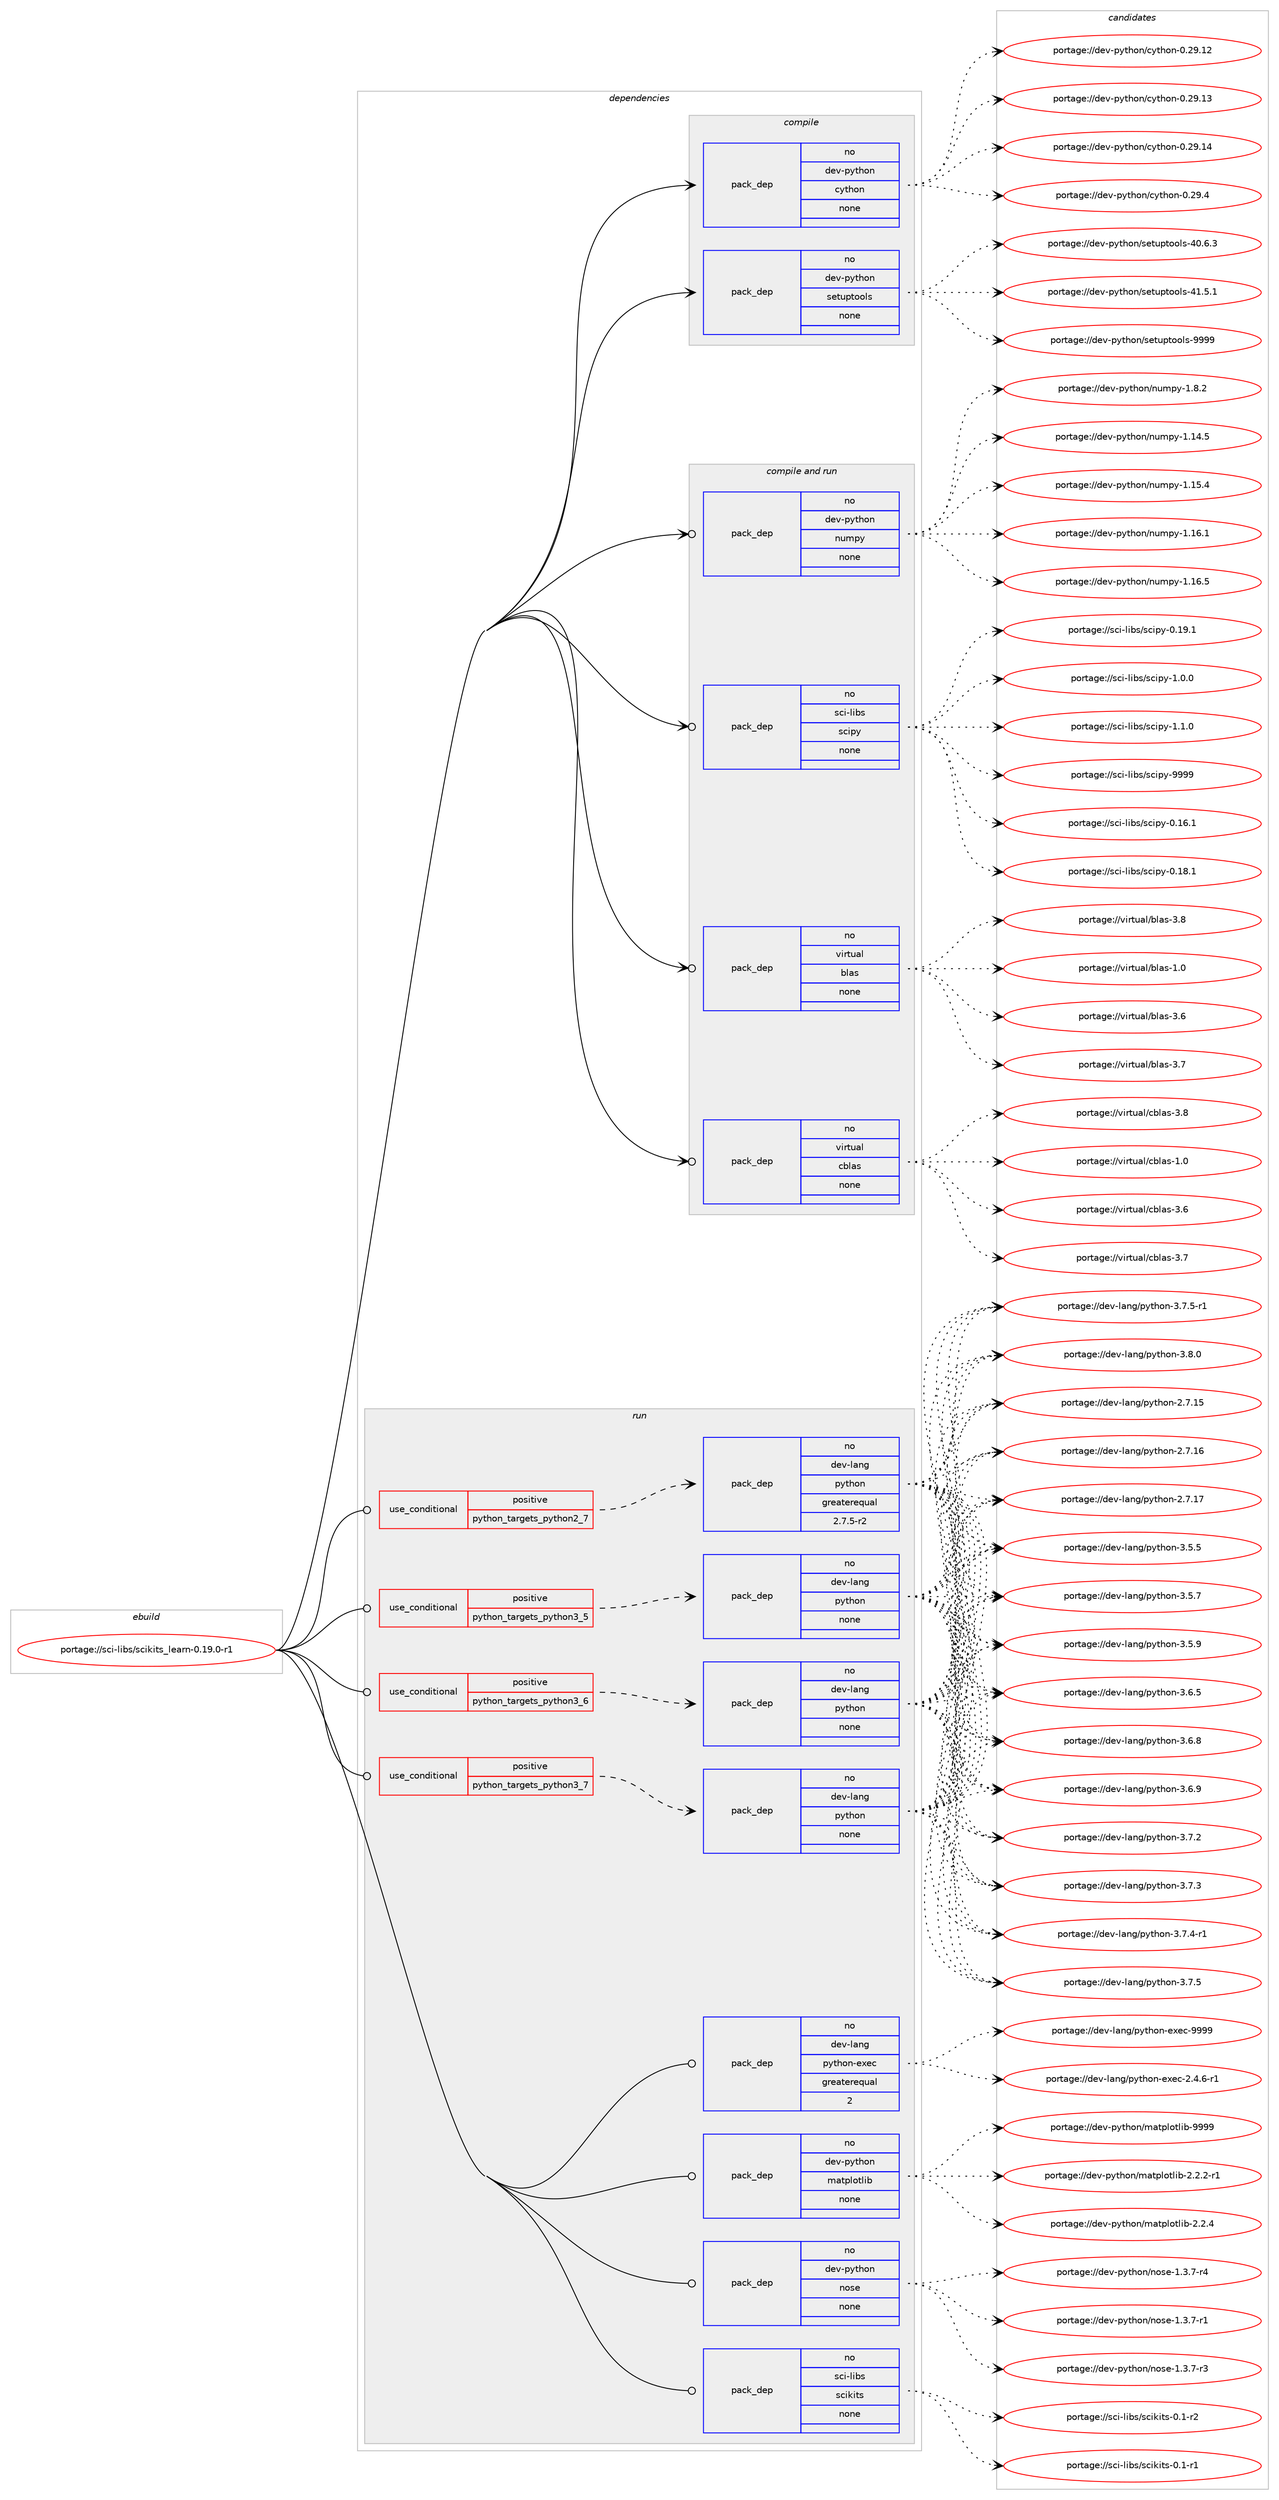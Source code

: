 digraph prolog {

# *************
# Graph options
# *************

newrank=true;
concentrate=true;
compound=true;
graph [rankdir=LR,fontname=Helvetica,fontsize=10,ranksep=1.5];#, ranksep=2.5, nodesep=0.2];
edge  [arrowhead=vee];
node  [fontname=Helvetica,fontsize=10];

# **********
# The ebuild
# **********

subgraph cluster_leftcol {
color=gray;
rank=same;
label=<<i>ebuild</i>>;
id [label="portage://sci-libs/scikits_learn-0.19.0-r1", color=red, width=4, href="../sci-libs/scikits_learn-0.19.0-r1.svg"];
}

# ****************
# The dependencies
# ****************

subgraph cluster_midcol {
color=gray;
label=<<i>dependencies</i>>;
subgraph cluster_compile {
fillcolor="#eeeeee";
style=filled;
label=<<i>compile</i>>;
subgraph pack288707 {
dependency392569 [label=<<TABLE BORDER="0" CELLBORDER="1" CELLSPACING="0" CELLPADDING="4" WIDTH="220"><TR><TD ROWSPAN="6" CELLPADDING="30">pack_dep</TD></TR><TR><TD WIDTH="110">no</TD></TR><TR><TD>dev-python</TD></TR><TR><TD>cython</TD></TR><TR><TD>none</TD></TR><TR><TD></TD></TR></TABLE>>, shape=none, color=blue];
}
id:e -> dependency392569:w [weight=20,style="solid",arrowhead="vee"];
subgraph pack288708 {
dependency392570 [label=<<TABLE BORDER="0" CELLBORDER="1" CELLSPACING="0" CELLPADDING="4" WIDTH="220"><TR><TD ROWSPAN="6" CELLPADDING="30">pack_dep</TD></TR><TR><TD WIDTH="110">no</TD></TR><TR><TD>dev-python</TD></TR><TR><TD>setuptools</TD></TR><TR><TD>none</TD></TR><TR><TD></TD></TR></TABLE>>, shape=none, color=blue];
}
id:e -> dependency392570:w [weight=20,style="solid",arrowhead="vee"];
}
subgraph cluster_compileandrun {
fillcolor="#eeeeee";
style=filled;
label=<<i>compile and run</i>>;
subgraph pack288709 {
dependency392571 [label=<<TABLE BORDER="0" CELLBORDER="1" CELLSPACING="0" CELLPADDING="4" WIDTH="220"><TR><TD ROWSPAN="6" CELLPADDING="30">pack_dep</TD></TR><TR><TD WIDTH="110">no</TD></TR><TR><TD>dev-python</TD></TR><TR><TD>numpy</TD></TR><TR><TD>none</TD></TR><TR><TD></TD></TR></TABLE>>, shape=none, color=blue];
}
id:e -> dependency392571:w [weight=20,style="solid",arrowhead="odotvee"];
subgraph pack288710 {
dependency392572 [label=<<TABLE BORDER="0" CELLBORDER="1" CELLSPACING="0" CELLPADDING="4" WIDTH="220"><TR><TD ROWSPAN="6" CELLPADDING="30">pack_dep</TD></TR><TR><TD WIDTH="110">no</TD></TR><TR><TD>sci-libs</TD></TR><TR><TD>scipy</TD></TR><TR><TD>none</TD></TR><TR><TD></TD></TR></TABLE>>, shape=none, color=blue];
}
id:e -> dependency392572:w [weight=20,style="solid",arrowhead="odotvee"];
subgraph pack288711 {
dependency392573 [label=<<TABLE BORDER="0" CELLBORDER="1" CELLSPACING="0" CELLPADDING="4" WIDTH="220"><TR><TD ROWSPAN="6" CELLPADDING="30">pack_dep</TD></TR><TR><TD WIDTH="110">no</TD></TR><TR><TD>virtual</TD></TR><TR><TD>blas</TD></TR><TR><TD>none</TD></TR><TR><TD></TD></TR></TABLE>>, shape=none, color=blue];
}
id:e -> dependency392573:w [weight=20,style="solid",arrowhead="odotvee"];
subgraph pack288712 {
dependency392574 [label=<<TABLE BORDER="0" CELLBORDER="1" CELLSPACING="0" CELLPADDING="4" WIDTH="220"><TR><TD ROWSPAN="6" CELLPADDING="30">pack_dep</TD></TR><TR><TD WIDTH="110">no</TD></TR><TR><TD>virtual</TD></TR><TR><TD>cblas</TD></TR><TR><TD>none</TD></TR><TR><TD></TD></TR></TABLE>>, shape=none, color=blue];
}
id:e -> dependency392574:w [weight=20,style="solid",arrowhead="odotvee"];
}
subgraph cluster_run {
fillcolor="#eeeeee";
style=filled;
label=<<i>run</i>>;
subgraph cond97191 {
dependency392575 [label=<<TABLE BORDER="0" CELLBORDER="1" CELLSPACING="0" CELLPADDING="4"><TR><TD ROWSPAN="3" CELLPADDING="10">use_conditional</TD></TR><TR><TD>positive</TD></TR><TR><TD>python_targets_python2_7</TD></TR></TABLE>>, shape=none, color=red];
subgraph pack288713 {
dependency392576 [label=<<TABLE BORDER="0" CELLBORDER="1" CELLSPACING="0" CELLPADDING="4" WIDTH="220"><TR><TD ROWSPAN="6" CELLPADDING="30">pack_dep</TD></TR><TR><TD WIDTH="110">no</TD></TR><TR><TD>dev-lang</TD></TR><TR><TD>python</TD></TR><TR><TD>greaterequal</TD></TR><TR><TD>2.7.5-r2</TD></TR></TABLE>>, shape=none, color=blue];
}
dependency392575:e -> dependency392576:w [weight=20,style="dashed",arrowhead="vee"];
}
id:e -> dependency392575:w [weight=20,style="solid",arrowhead="odot"];
subgraph cond97192 {
dependency392577 [label=<<TABLE BORDER="0" CELLBORDER="1" CELLSPACING="0" CELLPADDING="4"><TR><TD ROWSPAN="3" CELLPADDING="10">use_conditional</TD></TR><TR><TD>positive</TD></TR><TR><TD>python_targets_python3_5</TD></TR></TABLE>>, shape=none, color=red];
subgraph pack288714 {
dependency392578 [label=<<TABLE BORDER="0" CELLBORDER="1" CELLSPACING="0" CELLPADDING="4" WIDTH="220"><TR><TD ROWSPAN="6" CELLPADDING="30">pack_dep</TD></TR><TR><TD WIDTH="110">no</TD></TR><TR><TD>dev-lang</TD></TR><TR><TD>python</TD></TR><TR><TD>none</TD></TR><TR><TD></TD></TR></TABLE>>, shape=none, color=blue];
}
dependency392577:e -> dependency392578:w [weight=20,style="dashed",arrowhead="vee"];
}
id:e -> dependency392577:w [weight=20,style="solid",arrowhead="odot"];
subgraph cond97193 {
dependency392579 [label=<<TABLE BORDER="0" CELLBORDER="1" CELLSPACING="0" CELLPADDING="4"><TR><TD ROWSPAN="3" CELLPADDING="10">use_conditional</TD></TR><TR><TD>positive</TD></TR><TR><TD>python_targets_python3_6</TD></TR></TABLE>>, shape=none, color=red];
subgraph pack288715 {
dependency392580 [label=<<TABLE BORDER="0" CELLBORDER="1" CELLSPACING="0" CELLPADDING="4" WIDTH="220"><TR><TD ROWSPAN="6" CELLPADDING="30">pack_dep</TD></TR><TR><TD WIDTH="110">no</TD></TR><TR><TD>dev-lang</TD></TR><TR><TD>python</TD></TR><TR><TD>none</TD></TR><TR><TD></TD></TR></TABLE>>, shape=none, color=blue];
}
dependency392579:e -> dependency392580:w [weight=20,style="dashed",arrowhead="vee"];
}
id:e -> dependency392579:w [weight=20,style="solid",arrowhead="odot"];
subgraph cond97194 {
dependency392581 [label=<<TABLE BORDER="0" CELLBORDER="1" CELLSPACING="0" CELLPADDING="4"><TR><TD ROWSPAN="3" CELLPADDING="10">use_conditional</TD></TR><TR><TD>positive</TD></TR><TR><TD>python_targets_python3_7</TD></TR></TABLE>>, shape=none, color=red];
subgraph pack288716 {
dependency392582 [label=<<TABLE BORDER="0" CELLBORDER="1" CELLSPACING="0" CELLPADDING="4" WIDTH="220"><TR><TD ROWSPAN="6" CELLPADDING="30">pack_dep</TD></TR><TR><TD WIDTH="110">no</TD></TR><TR><TD>dev-lang</TD></TR><TR><TD>python</TD></TR><TR><TD>none</TD></TR><TR><TD></TD></TR></TABLE>>, shape=none, color=blue];
}
dependency392581:e -> dependency392582:w [weight=20,style="dashed",arrowhead="vee"];
}
id:e -> dependency392581:w [weight=20,style="solid",arrowhead="odot"];
subgraph pack288717 {
dependency392583 [label=<<TABLE BORDER="0" CELLBORDER="1" CELLSPACING="0" CELLPADDING="4" WIDTH="220"><TR><TD ROWSPAN="6" CELLPADDING="30">pack_dep</TD></TR><TR><TD WIDTH="110">no</TD></TR><TR><TD>dev-lang</TD></TR><TR><TD>python-exec</TD></TR><TR><TD>greaterequal</TD></TR><TR><TD>2</TD></TR></TABLE>>, shape=none, color=blue];
}
id:e -> dependency392583:w [weight=20,style="solid",arrowhead="odot"];
subgraph pack288718 {
dependency392584 [label=<<TABLE BORDER="0" CELLBORDER="1" CELLSPACING="0" CELLPADDING="4" WIDTH="220"><TR><TD ROWSPAN="6" CELLPADDING="30">pack_dep</TD></TR><TR><TD WIDTH="110">no</TD></TR><TR><TD>dev-python</TD></TR><TR><TD>matplotlib</TD></TR><TR><TD>none</TD></TR><TR><TD></TD></TR></TABLE>>, shape=none, color=blue];
}
id:e -> dependency392584:w [weight=20,style="solid",arrowhead="odot"];
subgraph pack288719 {
dependency392585 [label=<<TABLE BORDER="0" CELLBORDER="1" CELLSPACING="0" CELLPADDING="4" WIDTH="220"><TR><TD ROWSPAN="6" CELLPADDING="30">pack_dep</TD></TR><TR><TD WIDTH="110">no</TD></TR><TR><TD>dev-python</TD></TR><TR><TD>nose</TD></TR><TR><TD>none</TD></TR><TR><TD></TD></TR></TABLE>>, shape=none, color=blue];
}
id:e -> dependency392585:w [weight=20,style="solid",arrowhead="odot"];
subgraph pack288720 {
dependency392586 [label=<<TABLE BORDER="0" CELLBORDER="1" CELLSPACING="0" CELLPADDING="4" WIDTH="220"><TR><TD ROWSPAN="6" CELLPADDING="30">pack_dep</TD></TR><TR><TD WIDTH="110">no</TD></TR><TR><TD>sci-libs</TD></TR><TR><TD>scikits</TD></TR><TR><TD>none</TD></TR><TR><TD></TD></TR></TABLE>>, shape=none, color=blue];
}
id:e -> dependency392586:w [weight=20,style="solid",arrowhead="odot"];
}
}

# **************
# The candidates
# **************

subgraph cluster_choices {
rank=same;
color=gray;
label=<<i>candidates</i>>;

subgraph choice288707 {
color=black;
nodesep=1;
choiceportage1001011184511212111610411111047991211161041111104548465057464950 [label="portage://dev-python/cython-0.29.12", color=red, width=4,href="../dev-python/cython-0.29.12.svg"];
choiceportage1001011184511212111610411111047991211161041111104548465057464951 [label="portage://dev-python/cython-0.29.13", color=red, width=4,href="../dev-python/cython-0.29.13.svg"];
choiceportage1001011184511212111610411111047991211161041111104548465057464952 [label="portage://dev-python/cython-0.29.14", color=red, width=4,href="../dev-python/cython-0.29.14.svg"];
choiceportage10010111845112121116104111110479912111610411111045484650574652 [label="portage://dev-python/cython-0.29.4", color=red, width=4,href="../dev-python/cython-0.29.4.svg"];
dependency392569:e -> choiceportage1001011184511212111610411111047991211161041111104548465057464950:w [style=dotted,weight="100"];
dependency392569:e -> choiceportage1001011184511212111610411111047991211161041111104548465057464951:w [style=dotted,weight="100"];
dependency392569:e -> choiceportage1001011184511212111610411111047991211161041111104548465057464952:w [style=dotted,weight="100"];
dependency392569:e -> choiceportage10010111845112121116104111110479912111610411111045484650574652:w [style=dotted,weight="100"];
}
subgraph choice288708 {
color=black;
nodesep=1;
choiceportage100101118451121211161041111104711510111611711211611111110811545524846544651 [label="portage://dev-python/setuptools-40.6.3", color=red, width=4,href="../dev-python/setuptools-40.6.3.svg"];
choiceportage100101118451121211161041111104711510111611711211611111110811545524946534649 [label="portage://dev-python/setuptools-41.5.1", color=red, width=4,href="../dev-python/setuptools-41.5.1.svg"];
choiceportage10010111845112121116104111110471151011161171121161111111081154557575757 [label="portage://dev-python/setuptools-9999", color=red, width=4,href="../dev-python/setuptools-9999.svg"];
dependency392570:e -> choiceportage100101118451121211161041111104711510111611711211611111110811545524846544651:w [style=dotted,weight="100"];
dependency392570:e -> choiceportage100101118451121211161041111104711510111611711211611111110811545524946534649:w [style=dotted,weight="100"];
dependency392570:e -> choiceportage10010111845112121116104111110471151011161171121161111111081154557575757:w [style=dotted,weight="100"];
}
subgraph choice288709 {
color=black;
nodesep=1;
choiceportage100101118451121211161041111104711011710911212145494649524653 [label="portage://dev-python/numpy-1.14.5", color=red, width=4,href="../dev-python/numpy-1.14.5.svg"];
choiceportage100101118451121211161041111104711011710911212145494649534652 [label="portage://dev-python/numpy-1.15.4", color=red, width=4,href="../dev-python/numpy-1.15.4.svg"];
choiceportage100101118451121211161041111104711011710911212145494649544649 [label="portage://dev-python/numpy-1.16.1", color=red, width=4,href="../dev-python/numpy-1.16.1.svg"];
choiceportage100101118451121211161041111104711011710911212145494649544653 [label="portage://dev-python/numpy-1.16.5", color=red, width=4,href="../dev-python/numpy-1.16.5.svg"];
choiceportage1001011184511212111610411111047110117109112121454946564650 [label="portage://dev-python/numpy-1.8.2", color=red, width=4,href="../dev-python/numpy-1.8.2.svg"];
dependency392571:e -> choiceportage100101118451121211161041111104711011710911212145494649524653:w [style=dotted,weight="100"];
dependency392571:e -> choiceportage100101118451121211161041111104711011710911212145494649534652:w [style=dotted,weight="100"];
dependency392571:e -> choiceportage100101118451121211161041111104711011710911212145494649544649:w [style=dotted,weight="100"];
dependency392571:e -> choiceportage100101118451121211161041111104711011710911212145494649544653:w [style=dotted,weight="100"];
dependency392571:e -> choiceportage1001011184511212111610411111047110117109112121454946564650:w [style=dotted,weight="100"];
}
subgraph choice288710 {
color=black;
nodesep=1;
choiceportage115991054510810598115471159910511212145484649544649 [label="portage://sci-libs/scipy-0.16.1", color=red, width=4,href="../sci-libs/scipy-0.16.1.svg"];
choiceportage115991054510810598115471159910511212145484649564649 [label="portage://sci-libs/scipy-0.18.1", color=red, width=4,href="../sci-libs/scipy-0.18.1.svg"];
choiceportage115991054510810598115471159910511212145484649574649 [label="portage://sci-libs/scipy-0.19.1", color=red, width=4,href="../sci-libs/scipy-0.19.1.svg"];
choiceportage1159910545108105981154711599105112121454946484648 [label="portage://sci-libs/scipy-1.0.0", color=red, width=4,href="../sci-libs/scipy-1.0.0.svg"];
choiceportage1159910545108105981154711599105112121454946494648 [label="portage://sci-libs/scipy-1.1.0", color=red, width=4,href="../sci-libs/scipy-1.1.0.svg"];
choiceportage11599105451081059811547115991051121214557575757 [label="portage://sci-libs/scipy-9999", color=red, width=4,href="../sci-libs/scipy-9999.svg"];
dependency392572:e -> choiceportage115991054510810598115471159910511212145484649544649:w [style=dotted,weight="100"];
dependency392572:e -> choiceportage115991054510810598115471159910511212145484649564649:w [style=dotted,weight="100"];
dependency392572:e -> choiceportage115991054510810598115471159910511212145484649574649:w [style=dotted,weight="100"];
dependency392572:e -> choiceportage1159910545108105981154711599105112121454946484648:w [style=dotted,weight="100"];
dependency392572:e -> choiceportage1159910545108105981154711599105112121454946494648:w [style=dotted,weight="100"];
dependency392572:e -> choiceportage11599105451081059811547115991051121214557575757:w [style=dotted,weight="100"];
}
subgraph choice288711 {
color=black;
nodesep=1;
choiceportage1181051141161179710847981089711545494648 [label="portage://virtual/blas-1.0", color=red, width=4,href="../virtual/blas-1.0.svg"];
choiceportage1181051141161179710847981089711545514654 [label="portage://virtual/blas-3.6", color=red, width=4,href="../virtual/blas-3.6.svg"];
choiceportage1181051141161179710847981089711545514655 [label="portage://virtual/blas-3.7", color=red, width=4,href="../virtual/blas-3.7.svg"];
choiceportage1181051141161179710847981089711545514656 [label="portage://virtual/blas-3.8", color=red, width=4,href="../virtual/blas-3.8.svg"];
dependency392573:e -> choiceportage1181051141161179710847981089711545494648:w [style=dotted,weight="100"];
dependency392573:e -> choiceportage1181051141161179710847981089711545514654:w [style=dotted,weight="100"];
dependency392573:e -> choiceportage1181051141161179710847981089711545514655:w [style=dotted,weight="100"];
dependency392573:e -> choiceportage1181051141161179710847981089711545514656:w [style=dotted,weight="100"];
}
subgraph choice288712 {
color=black;
nodesep=1;
choiceportage118105114116117971084799981089711545494648 [label="portage://virtual/cblas-1.0", color=red, width=4,href="../virtual/cblas-1.0.svg"];
choiceportage118105114116117971084799981089711545514654 [label="portage://virtual/cblas-3.6", color=red, width=4,href="../virtual/cblas-3.6.svg"];
choiceportage118105114116117971084799981089711545514655 [label="portage://virtual/cblas-3.7", color=red, width=4,href="../virtual/cblas-3.7.svg"];
choiceportage118105114116117971084799981089711545514656 [label="portage://virtual/cblas-3.8", color=red, width=4,href="../virtual/cblas-3.8.svg"];
dependency392574:e -> choiceportage118105114116117971084799981089711545494648:w [style=dotted,weight="100"];
dependency392574:e -> choiceportage118105114116117971084799981089711545514654:w [style=dotted,weight="100"];
dependency392574:e -> choiceportage118105114116117971084799981089711545514655:w [style=dotted,weight="100"];
dependency392574:e -> choiceportage118105114116117971084799981089711545514656:w [style=dotted,weight="100"];
}
subgraph choice288713 {
color=black;
nodesep=1;
choiceportage10010111845108971101034711212111610411111045504655464953 [label="portage://dev-lang/python-2.7.15", color=red, width=4,href="../dev-lang/python-2.7.15.svg"];
choiceportage10010111845108971101034711212111610411111045504655464954 [label="portage://dev-lang/python-2.7.16", color=red, width=4,href="../dev-lang/python-2.7.16.svg"];
choiceportage10010111845108971101034711212111610411111045504655464955 [label="portage://dev-lang/python-2.7.17", color=red, width=4,href="../dev-lang/python-2.7.17.svg"];
choiceportage100101118451089711010347112121116104111110455146534653 [label="portage://dev-lang/python-3.5.5", color=red, width=4,href="../dev-lang/python-3.5.5.svg"];
choiceportage100101118451089711010347112121116104111110455146534655 [label="portage://dev-lang/python-3.5.7", color=red, width=4,href="../dev-lang/python-3.5.7.svg"];
choiceportage100101118451089711010347112121116104111110455146534657 [label="portage://dev-lang/python-3.5.9", color=red, width=4,href="../dev-lang/python-3.5.9.svg"];
choiceportage100101118451089711010347112121116104111110455146544653 [label="portage://dev-lang/python-3.6.5", color=red, width=4,href="../dev-lang/python-3.6.5.svg"];
choiceportage100101118451089711010347112121116104111110455146544656 [label="portage://dev-lang/python-3.6.8", color=red, width=4,href="../dev-lang/python-3.6.8.svg"];
choiceportage100101118451089711010347112121116104111110455146544657 [label="portage://dev-lang/python-3.6.9", color=red, width=4,href="../dev-lang/python-3.6.9.svg"];
choiceportage100101118451089711010347112121116104111110455146554650 [label="portage://dev-lang/python-3.7.2", color=red, width=4,href="../dev-lang/python-3.7.2.svg"];
choiceportage100101118451089711010347112121116104111110455146554651 [label="portage://dev-lang/python-3.7.3", color=red, width=4,href="../dev-lang/python-3.7.3.svg"];
choiceportage1001011184510897110103471121211161041111104551465546524511449 [label="portage://dev-lang/python-3.7.4-r1", color=red, width=4,href="../dev-lang/python-3.7.4-r1.svg"];
choiceportage100101118451089711010347112121116104111110455146554653 [label="portage://dev-lang/python-3.7.5", color=red, width=4,href="../dev-lang/python-3.7.5.svg"];
choiceportage1001011184510897110103471121211161041111104551465546534511449 [label="portage://dev-lang/python-3.7.5-r1", color=red, width=4,href="../dev-lang/python-3.7.5-r1.svg"];
choiceportage100101118451089711010347112121116104111110455146564648 [label="portage://dev-lang/python-3.8.0", color=red, width=4,href="../dev-lang/python-3.8.0.svg"];
dependency392576:e -> choiceportage10010111845108971101034711212111610411111045504655464953:w [style=dotted,weight="100"];
dependency392576:e -> choiceportage10010111845108971101034711212111610411111045504655464954:w [style=dotted,weight="100"];
dependency392576:e -> choiceportage10010111845108971101034711212111610411111045504655464955:w [style=dotted,weight="100"];
dependency392576:e -> choiceportage100101118451089711010347112121116104111110455146534653:w [style=dotted,weight="100"];
dependency392576:e -> choiceportage100101118451089711010347112121116104111110455146534655:w [style=dotted,weight="100"];
dependency392576:e -> choiceportage100101118451089711010347112121116104111110455146534657:w [style=dotted,weight="100"];
dependency392576:e -> choiceportage100101118451089711010347112121116104111110455146544653:w [style=dotted,weight="100"];
dependency392576:e -> choiceportage100101118451089711010347112121116104111110455146544656:w [style=dotted,weight="100"];
dependency392576:e -> choiceportage100101118451089711010347112121116104111110455146544657:w [style=dotted,weight="100"];
dependency392576:e -> choiceportage100101118451089711010347112121116104111110455146554650:w [style=dotted,weight="100"];
dependency392576:e -> choiceportage100101118451089711010347112121116104111110455146554651:w [style=dotted,weight="100"];
dependency392576:e -> choiceportage1001011184510897110103471121211161041111104551465546524511449:w [style=dotted,weight="100"];
dependency392576:e -> choiceportage100101118451089711010347112121116104111110455146554653:w [style=dotted,weight="100"];
dependency392576:e -> choiceportage1001011184510897110103471121211161041111104551465546534511449:w [style=dotted,weight="100"];
dependency392576:e -> choiceportage100101118451089711010347112121116104111110455146564648:w [style=dotted,weight="100"];
}
subgraph choice288714 {
color=black;
nodesep=1;
choiceportage10010111845108971101034711212111610411111045504655464953 [label="portage://dev-lang/python-2.7.15", color=red, width=4,href="../dev-lang/python-2.7.15.svg"];
choiceportage10010111845108971101034711212111610411111045504655464954 [label="portage://dev-lang/python-2.7.16", color=red, width=4,href="../dev-lang/python-2.7.16.svg"];
choiceportage10010111845108971101034711212111610411111045504655464955 [label="portage://dev-lang/python-2.7.17", color=red, width=4,href="../dev-lang/python-2.7.17.svg"];
choiceportage100101118451089711010347112121116104111110455146534653 [label="portage://dev-lang/python-3.5.5", color=red, width=4,href="../dev-lang/python-3.5.5.svg"];
choiceportage100101118451089711010347112121116104111110455146534655 [label="portage://dev-lang/python-3.5.7", color=red, width=4,href="../dev-lang/python-3.5.7.svg"];
choiceportage100101118451089711010347112121116104111110455146534657 [label="portage://dev-lang/python-3.5.9", color=red, width=4,href="../dev-lang/python-3.5.9.svg"];
choiceportage100101118451089711010347112121116104111110455146544653 [label="portage://dev-lang/python-3.6.5", color=red, width=4,href="../dev-lang/python-3.6.5.svg"];
choiceportage100101118451089711010347112121116104111110455146544656 [label="portage://dev-lang/python-3.6.8", color=red, width=4,href="../dev-lang/python-3.6.8.svg"];
choiceportage100101118451089711010347112121116104111110455146544657 [label="portage://dev-lang/python-3.6.9", color=red, width=4,href="../dev-lang/python-3.6.9.svg"];
choiceportage100101118451089711010347112121116104111110455146554650 [label="portage://dev-lang/python-3.7.2", color=red, width=4,href="../dev-lang/python-3.7.2.svg"];
choiceportage100101118451089711010347112121116104111110455146554651 [label="portage://dev-lang/python-3.7.3", color=red, width=4,href="../dev-lang/python-3.7.3.svg"];
choiceportage1001011184510897110103471121211161041111104551465546524511449 [label="portage://dev-lang/python-3.7.4-r1", color=red, width=4,href="../dev-lang/python-3.7.4-r1.svg"];
choiceportage100101118451089711010347112121116104111110455146554653 [label="portage://dev-lang/python-3.7.5", color=red, width=4,href="../dev-lang/python-3.7.5.svg"];
choiceportage1001011184510897110103471121211161041111104551465546534511449 [label="portage://dev-lang/python-3.7.5-r1", color=red, width=4,href="../dev-lang/python-3.7.5-r1.svg"];
choiceportage100101118451089711010347112121116104111110455146564648 [label="portage://dev-lang/python-3.8.0", color=red, width=4,href="../dev-lang/python-3.8.0.svg"];
dependency392578:e -> choiceportage10010111845108971101034711212111610411111045504655464953:w [style=dotted,weight="100"];
dependency392578:e -> choiceportage10010111845108971101034711212111610411111045504655464954:w [style=dotted,weight="100"];
dependency392578:e -> choiceportage10010111845108971101034711212111610411111045504655464955:w [style=dotted,weight="100"];
dependency392578:e -> choiceportage100101118451089711010347112121116104111110455146534653:w [style=dotted,weight="100"];
dependency392578:e -> choiceportage100101118451089711010347112121116104111110455146534655:w [style=dotted,weight="100"];
dependency392578:e -> choiceportage100101118451089711010347112121116104111110455146534657:w [style=dotted,weight="100"];
dependency392578:e -> choiceportage100101118451089711010347112121116104111110455146544653:w [style=dotted,weight="100"];
dependency392578:e -> choiceportage100101118451089711010347112121116104111110455146544656:w [style=dotted,weight="100"];
dependency392578:e -> choiceportage100101118451089711010347112121116104111110455146544657:w [style=dotted,weight="100"];
dependency392578:e -> choiceportage100101118451089711010347112121116104111110455146554650:w [style=dotted,weight="100"];
dependency392578:e -> choiceportage100101118451089711010347112121116104111110455146554651:w [style=dotted,weight="100"];
dependency392578:e -> choiceportage1001011184510897110103471121211161041111104551465546524511449:w [style=dotted,weight="100"];
dependency392578:e -> choiceportage100101118451089711010347112121116104111110455146554653:w [style=dotted,weight="100"];
dependency392578:e -> choiceportage1001011184510897110103471121211161041111104551465546534511449:w [style=dotted,weight="100"];
dependency392578:e -> choiceportage100101118451089711010347112121116104111110455146564648:w [style=dotted,weight="100"];
}
subgraph choice288715 {
color=black;
nodesep=1;
choiceportage10010111845108971101034711212111610411111045504655464953 [label="portage://dev-lang/python-2.7.15", color=red, width=4,href="../dev-lang/python-2.7.15.svg"];
choiceportage10010111845108971101034711212111610411111045504655464954 [label="portage://dev-lang/python-2.7.16", color=red, width=4,href="../dev-lang/python-2.7.16.svg"];
choiceportage10010111845108971101034711212111610411111045504655464955 [label="portage://dev-lang/python-2.7.17", color=red, width=4,href="../dev-lang/python-2.7.17.svg"];
choiceportage100101118451089711010347112121116104111110455146534653 [label="portage://dev-lang/python-3.5.5", color=red, width=4,href="../dev-lang/python-3.5.5.svg"];
choiceportage100101118451089711010347112121116104111110455146534655 [label="portage://dev-lang/python-3.5.7", color=red, width=4,href="../dev-lang/python-3.5.7.svg"];
choiceportage100101118451089711010347112121116104111110455146534657 [label="portage://dev-lang/python-3.5.9", color=red, width=4,href="../dev-lang/python-3.5.9.svg"];
choiceportage100101118451089711010347112121116104111110455146544653 [label="portage://dev-lang/python-3.6.5", color=red, width=4,href="../dev-lang/python-3.6.5.svg"];
choiceportage100101118451089711010347112121116104111110455146544656 [label="portage://dev-lang/python-3.6.8", color=red, width=4,href="../dev-lang/python-3.6.8.svg"];
choiceportage100101118451089711010347112121116104111110455146544657 [label="portage://dev-lang/python-3.6.9", color=red, width=4,href="../dev-lang/python-3.6.9.svg"];
choiceportage100101118451089711010347112121116104111110455146554650 [label="portage://dev-lang/python-3.7.2", color=red, width=4,href="../dev-lang/python-3.7.2.svg"];
choiceportage100101118451089711010347112121116104111110455146554651 [label="portage://dev-lang/python-3.7.3", color=red, width=4,href="../dev-lang/python-3.7.3.svg"];
choiceportage1001011184510897110103471121211161041111104551465546524511449 [label="portage://dev-lang/python-3.7.4-r1", color=red, width=4,href="../dev-lang/python-3.7.4-r1.svg"];
choiceportage100101118451089711010347112121116104111110455146554653 [label="portage://dev-lang/python-3.7.5", color=red, width=4,href="../dev-lang/python-3.7.5.svg"];
choiceportage1001011184510897110103471121211161041111104551465546534511449 [label="portage://dev-lang/python-3.7.5-r1", color=red, width=4,href="../dev-lang/python-3.7.5-r1.svg"];
choiceportage100101118451089711010347112121116104111110455146564648 [label="portage://dev-lang/python-3.8.0", color=red, width=4,href="../dev-lang/python-3.8.0.svg"];
dependency392580:e -> choiceportage10010111845108971101034711212111610411111045504655464953:w [style=dotted,weight="100"];
dependency392580:e -> choiceportage10010111845108971101034711212111610411111045504655464954:w [style=dotted,weight="100"];
dependency392580:e -> choiceportage10010111845108971101034711212111610411111045504655464955:w [style=dotted,weight="100"];
dependency392580:e -> choiceportage100101118451089711010347112121116104111110455146534653:w [style=dotted,weight="100"];
dependency392580:e -> choiceportage100101118451089711010347112121116104111110455146534655:w [style=dotted,weight="100"];
dependency392580:e -> choiceportage100101118451089711010347112121116104111110455146534657:w [style=dotted,weight="100"];
dependency392580:e -> choiceportage100101118451089711010347112121116104111110455146544653:w [style=dotted,weight="100"];
dependency392580:e -> choiceportage100101118451089711010347112121116104111110455146544656:w [style=dotted,weight="100"];
dependency392580:e -> choiceportage100101118451089711010347112121116104111110455146544657:w [style=dotted,weight="100"];
dependency392580:e -> choiceportage100101118451089711010347112121116104111110455146554650:w [style=dotted,weight="100"];
dependency392580:e -> choiceportage100101118451089711010347112121116104111110455146554651:w [style=dotted,weight="100"];
dependency392580:e -> choiceportage1001011184510897110103471121211161041111104551465546524511449:w [style=dotted,weight="100"];
dependency392580:e -> choiceportage100101118451089711010347112121116104111110455146554653:w [style=dotted,weight="100"];
dependency392580:e -> choiceportage1001011184510897110103471121211161041111104551465546534511449:w [style=dotted,weight="100"];
dependency392580:e -> choiceportage100101118451089711010347112121116104111110455146564648:w [style=dotted,weight="100"];
}
subgraph choice288716 {
color=black;
nodesep=1;
choiceportage10010111845108971101034711212111610411111045504655464953 [label="portage://dev-lang/python-2.7.15", color=red, width=4,href="../dev-lang/python-2.7.15.svg"];
choiceportage10010111845108971101034711212111610411111045504655464954 [label="portage://dev-lang/python-2.7.16", color=red, width=4,href="../dev-lang/python-2.7.16.svg"];
choiceportage10010111845108971101034711212111610411111045504655464955 [label="portage://dev-lang/python-2.7.17", color=red, width=4,href="../dev-lang/python-2.7.17.svg"];
choiceportage100101118451089711010347112121116104111110455146534653 [label="portage://dev-lang/python-3.5.5", color=red, width=4,href="../dev-lang/python-3.5.5.svg"];
choiceportage100101118451089711010347112121116104111110455146534655 [label="portage://dev-lang/python-3.5.7", color=red, width=4,href="../dev-lang/python-3.5.7.svg"];
choiceportage100101118451089711010347112121116104111110455146534657 [label="portage://dev-lang/python-3.5.9", color=red, width=4,href="../dev-lang/python-3.5.9.svg"];
choiceportage100101118451089711010347112121116104111110455146544653 [label="portage://dev-lang/python-3.6.5", color=red, width=4,href="../dev-lang/python-3.6.5.svg"];
choiceportage100101118451089711010347112121116104111110455146544656 [label="portage://dev-lang/python-3.6.8", color=red, width=4,href="../dev-lang/python-3.6.8.svg"];
choiceportage100101118451089711010347112121116104111110455146544657 [label="portage://dev-lang/python-3.6.9", color=red, width=4,href="../dev-lang/python-3.6.9.svg"];
choiceportage100101118451089711010347112121116104111110455146554650 [label="portage://dev-lang/python-3.7.2", color=red, width=4,href="../dev-lang/python-3.7.2.svg"];
choiceportage100101118451089711010347112121116104111110455146554651 [label="portage://dev-lang/python-3.7.3", color=red, width=4,href="../dev-lang/python-3.7.3.svg"];
choiceportage1001011184510897110103471121211161041111104551465546524511449 [label="portage://dev-lang/python-3.7.4-r1", color=red, width=4,href="../dev-lang/python-3.7.4-r1.svg"];
choiceportage100101118451089711010347112121116104111110455146554653 [label="portage://dev-lang/python-3.7.5", color=red, width=4,href="../dev-lang/python-3.7.5.svg"];
choiceportage1001011184510897110103471121211161041111104551465546534511449 [label="portage://dev-lang/python-3.7.5-r1", color=red, width=4,href="../dev-lang/python-3.7.5-r1.svg"];
choiceportage100101118451089711010347112121116104111110455146564648 [label="portage://dev-lang/python-3.8.0", color=red, width=4,href="../dev-lang/python-3.8.0.svg"];
dependency392582:e -> choiceportage10010111845108971101034711212111610411111045504655464953:w [style=dotted,weight="100"];
dependency392582:e -> choiceportage10010111845108971101034711212111610411111045504655464954:w [style=dotted,weight="100"];
dependency392582:e -> choiceportage10010111845108971101034711212111610411111045504655464955:w [style=dotted,weight="100"];
dependency392582:e -> choiceportage100101118451089711010347112121116104111110455146534653:w [style=dotted,weight="100"];
dependency392582:e -> choiceportage100101118451089711010347112121116104111110455146534655:w [style=dotted,weight="100"];
dependency392582:e -> choiceportage100101118451089711010347112121116104111110455146534657:w [style=dotted,weight="100"];
dependency392582:e -> choiceportage100101118451089711010347112121116104111110455146544653:w [style=dotted,weight="100"];
dependency392582:e -> choiceportage100101118451089711010347112121116104111110455146544656:w [style=dotted,weight="100"];
dependency392582:e -> choiceportage100101118451089711010347112121116104111110455146544657:w [style=dotted,weight="100"];
dependency392582:e -> choiceportage100101118451089711010347112121116104111110455146554650:w [style=dotted,weight="100"];
dependency392582:e -> choiceportage100101118451089711010347112121116104111110455146554651:w [style=dotted,weight="100"];
dependency392582:e -> choiceportage1001011184510897110103471121211161041111104551465546524511449:w [style=dotted,weight="100"];
dependency392582:e -> choiceportage100101118451089711010347112121116104111110455146554653:w [style=dotted,weight="100"];
dependency392582:e -> choiceportage1001011184510897110103471121211161041111104551465546534511449:w [style=dotted,weight="100"];
dependency392582:e -> choiceportage100101118451089711010347112121116104111110455146564648:w [style=dotted,weight="100"];
}
subgraph choice288717 {
color=black;
nodesep=1;
choiceportage10010111845108971101034711212111610411111045101120101994550465246544511449 [label="portage://dev-lang/python-exec-2.4.6-r1", color=red, width=4,href="../dev-lang/python-exec-2.4.6-r1.svg"];
choiceportage10010111845108971101034711212111610411111045101120101994557575757 [label="portage://dev-lang/python-exec-9999", color=red, width=4,href="../dev-lang/python-exec-9999.svg"];
dependency392583:e -> choiceportage10010111845108971101034711212111610411111045101120101994550465246544511449:w [style=dotted,weight="100"];
dependency392583:e -> choiceportage10010111845108971101034711212111610411111045101120101994557575757:w [style=dotted,weight="100"];
}
subgraph choice288718 {
color=black;
nodesep=1;
choiceportage100101118451121211161041111104710997116112108111116108105984550465046504511449 [label="portage://dev-python/matplotlib-2.2.2-r1", color=red, width=4,href="../dev-python/matplotlib-2.2.2-r1.svg"];
choiceportage10010111845112121116104111110471099711611210811111610810598455046504652 [label="portage://dev-python/matplotlib-2.2.4", color=red, width=4,href="../dev-python/matplotlib-2.2.4.svg"];
choiceportage100101118451121211161041111104710997116112108111116108105984557575757 [label="portage://dev-python/matplotlib-9999", color=red, width=4,href="../dev-python/matplotlib-9999.svg"];
dependency392584:e -> choiceportage100101118451121211161041111104710997116112108111116108105984550465046504511449:w [style=dotted,weight="100"];
dependency392584:e -> choiceportage10010111845112121116104111110471099711611210811111610810598455046504652:w [style=dotted,weight="100"];
dependency392584:e -> choiceportage100101118451121211161041111104710997116112108111116108105984557575757:w [style=dotted,weight="100"];
}
subgraph choice288719 {
color=black;
nodesep=1;
choiceportage10010111845112121116104111110471101111151014549465146554511449 [label="portage://dev-python/nose-1.3.7-r1", color=red, width=4,href="../dev-python/nose-1.3.7-r1.svg"];
choiceportage10010111845112121116104111110471101111151014549465146554511451 [label="portage://dev-python/nose-1.3.7-r3", color=red, width=4,href="../dev-python/nose-1.3.7-r3.svg"];
choiceportage10010111845112121116104111110471101111151014549465146554511452 [label="portage://dev-python/nose-1.3.7-r4", color=red, width=4,href="../dev-python/nose-1.3.7-r4.svg"];
dependency392585:e -> choiceportage10010111845112121116104111110471101111151014549465146554511449:w [style=dotted,weight="100"];
dependency392585:e -> choiceportage10010111845112121116104111110471101111151014549465146554511451:w [style=dotted,weight="100"];
dependency392585:e -> choiceportage10010111845112121116104111110471101111151014549465146554511452:w [style=dotted,weight="100"];
}
subgraph choice288720 {
color=black;
nodesep=1;
choiceportage1159910545108105981154711599105107105116115454846494511449 [label="portage://sci-libs/scikits-0.1-r1", color=red, width=4,href="../sci-libs/scikits-0.1-r1.svg"];
choiceportage1159910545108105981154711599105107105116115454846494511450 [label="portage://sci-libs/scikits-0.1-r2", color=red, width=4,href="../sci-libs/scikits-0.1-r2.svg"];
dependency392586:e -> choiceportage1159910545108105981154711599105107105116115454846494511449:w [style=dotted,weight="100"];
dependency392586:e -> choiceportage1159910545108105981154711599105107105116115454846494511450:w [style=dotted,weight="100"];
}
}

}
